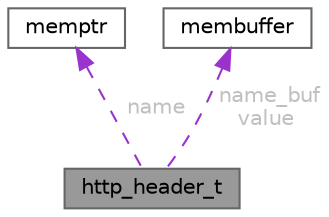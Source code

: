 digraph "http_header_t"
{
 // LATEX_PDF_SIZE
  bgcolor="transparent";
  edge [fontname=Helvetica,fontsize=10,labelfontname=Helvetica,labelfontsize=10];
  node [fontname=Helvetica,fontsize=10,shape=box,height=0.2,width=0.4];
  Node1 [id="Node000001",label="http_header_t",height=0.2,width=0.4,color="gray40", fillcolor="grey60", style="filled", fontcolor="black",tooltip=" "];
  Node2 -> Node1 [id="edge1_Node000001_Node000002",dir="back",color="darkorchid3",style="dashed",tooltip=" ",label=" name",fontcolor="grey" ];
  Node2 [id="Node000002",label="memptr",height=0.2,width=0.4,color="gray40", fillcolor="white", style="filled",URL="$structmemptr.html",tooltip=" "];
  Node3 -> Node1 [id="edge2_Node000001_Node000003",dir="back",color="darkorchid3",style="dashed",tooltip=" ",label=" name_buf\nvalue",fontcolor="grey" ];
  Node3 [id="Node000003",label="membuffer",height=0.2,width=0.4,color="gray40", fillcolor="white", style="filled",URL="$structmembuffer.html",tooltip=" "];
}
